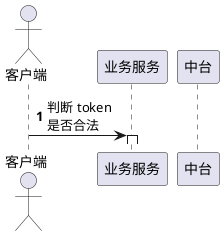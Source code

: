 @startuml
'https://plantuml.com/sequence-diagram

autonumber

actor 客户端 as web
participant 业务服务 as back
participant 中台 as cent

web -> back++: 判断 token \n是否合法


@enduml